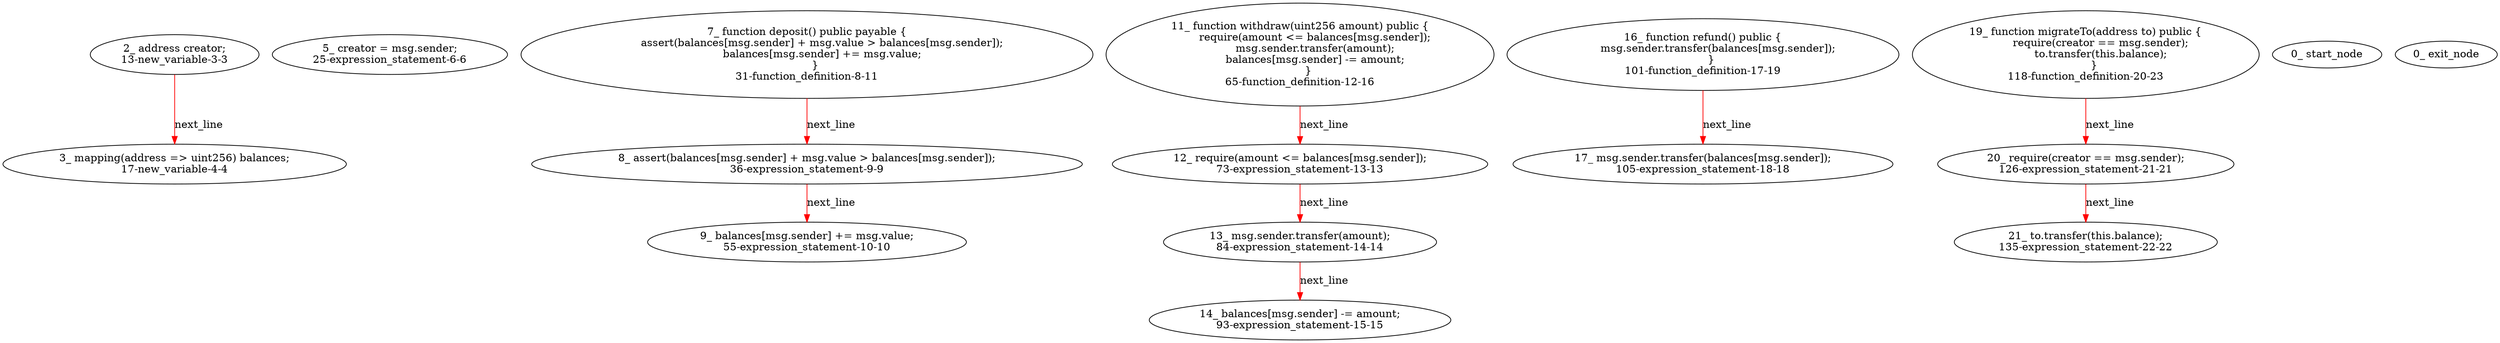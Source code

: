 digraph  {
13 [label="2_ address creator;\n13-new_variable-3-3", method="", type_label=new_variable];
17 [label="3_ mapping(address => uint256) balances;\n17-new_variable-4-4", method="", type_label=new_variable];
25 [label="5_ creator = msg.sender;\n25-expression_statement-6-6", method="", type_label=expression_statement];
31 [label="7_ function deposit() public payable {\n         assert(balances[msg.sender] + msg.value > balances[msg.sender]);\n         balances[msg.sender] += msg.value;\n     }\n31-function_definition-8-11", method="deposit()", type_label=function_definition];
36 [label="8_ assert(balances[msg.sender] + msg.value > balances[msg.sender]);\n36-expression_statement-9-9", method="deposit()", type_label=expression_statement];
55 [label="9_ balances[msg.sender] += msg.value;\n55-expression_statement-10-10", method="deposit()", type_label=expression_statement];
65 [label="11_ function withdraw(uint256 amount) public {\n         require(amount <= balances[msg.sender]);\n         msg.sender.transfer(amount);\n         balances[msg.sender] -= amount;\n     }\n65-function_definition-12-16", method="withdraw(uint256 amount)", type_label=function_definition];
73 [label="12_ require(amount <= balances[msg.sender]);\n73-expression_statement-13-13", method="withdraw(uint256 amount)", type_label=expression_statement];
84 [label="13_ msg.sender.transfer(amount);\n84-expression_statement-14-14", method="withdraw(uint256 amount)", type_label=expression_statement];
93 [label="14_ balances[msg.sender] -= amount;\n93-expression_statement-15-15", method="withdraw(uint256 amount)", type_label=expression_statement];
101 [label="16_ function refund() public {\n         msg.sender.transfer(balances[msg.sender]);\n     }\n101-function_definition-17-19", method="refund()", type_label=function_definition];
105 [label="17_ msg.sender.transfer(balances[msg.sender]);\n105-expression_statement-18-18", method="refund()", type_label=expression_statement];
118 [label="19_ function migrateTo(address to) public {\n         require(creator == msg.sender);\n         to.transfer(this.balance);\n     }\n118-function_definition-20-23", method="migrateTo(address to)", type_label=function_definition];
126 [label="20_ require(creator == msg.sender);\n126-expression_statement-21-21", method="migrateTo(address to)", type_label=expression_statement];
135 [label="21_ to.transfer(this.balance);\n135-expression_statement-22-22", method="migrateTo(address to)", type_label=expression_statement];
1 [label="0_ start_node", method="", type_label=start];
2 [label="0_ exit_node", method="", type_label=exit];
13 -> 17  [color=red, controlflow_type=next_line, edge_type=CFG_edge, key=0, label=next_line];
31 -> 36  [color=red, controlflow_type=next_line, edge_type=CFG_edge, key=0, label=next_line];
36 -> 55  [color=red, controlflow_type=next_line, edge_type=CFG_edge, key=0, label=next_line];
65 -> 73  [color=red, controlflow_type=next_line, edge_type=CFG_edge, key=0, label=next_line];
73 -> 84  [color=red, controlflow_type=next_line, edge_type=CFG_edge, key=0, label=next_line];
84 -> 93  [color=red, controlflow_type=next_line, edge_type=CFG_edge, key=0, label=next_line];
101 -> 105  [color=red, controlflow_type=next_line, edge_type=CFG_edge, key=0, label=next_line];
118 -> 126  [color=red, controlflow_type=next_line, edge_type=CFG_edge, key=0, label=next_line];
126 -> 135  [color=red, controlflow_type=next_line, edge_type=CFG_edge, key=0, label=next_line];
}
